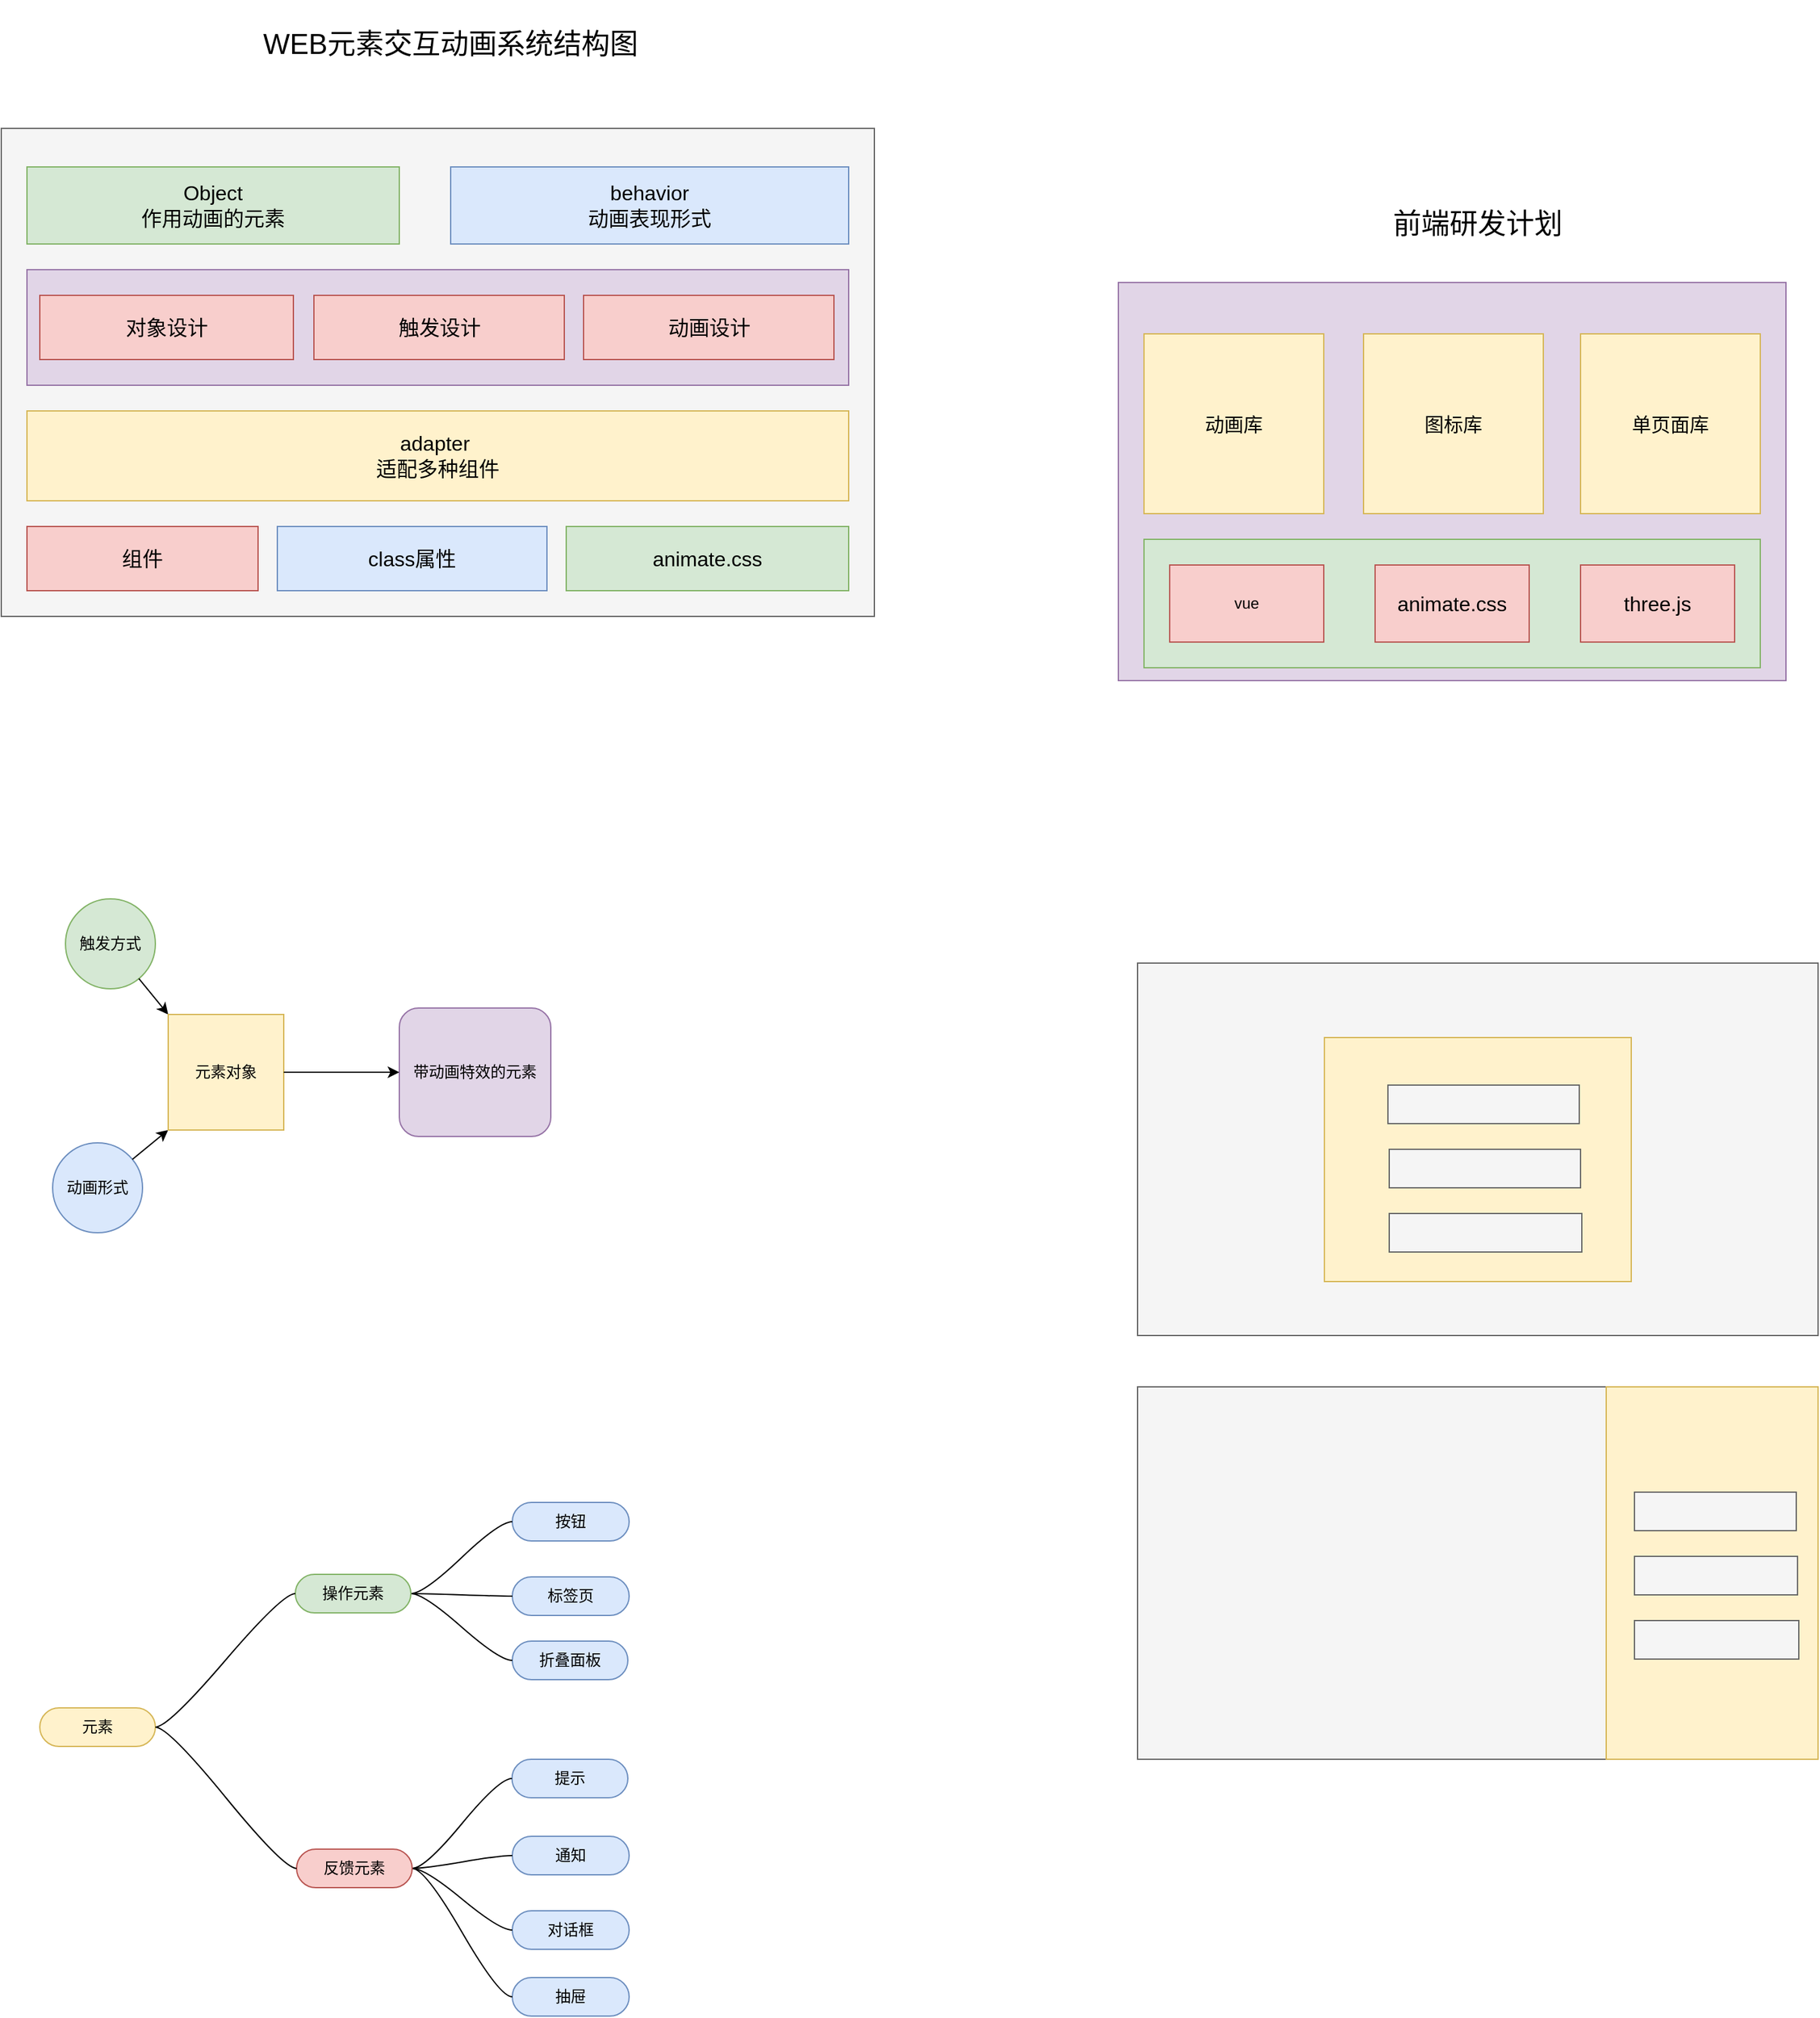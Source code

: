 <mxfile version="14.2.7" type="github">
  <diagram id="6jLpbE4ZbHyYhA1-_Lg1" name="Page-1">
    <mxGraphModel dx="1422" dy="762" grid="1" gridSize="10" guides="1" tooltips="1" connect="1" arrows="1" fold="1" page="1" pageScale="1" pageWidth="827" pageHeight="1169" math="0" shadow="0">
      <root>
        <mxCell id="0" />
        <mxCell id="1" parent="0" />
        <mxCell id="ESVv2EAXzNbeV4ChciWU-7" value="" style="rounded=0;whiteSpace=wrap;html=1;fillColor=#f5f5f5;strokeColor=#666666;fontColor=#333333;" parent="1" vertex="1">
          <mxGeometry x="40" y="160" width="680" height="380" as="geometry" />
        </mxCell>
        <mxCell id="ESVv2EAXzNbeV4ChciWU-2" value="&lt;span style=&quot;font-size: 16px&quot;&gt;adapter&amp;nbsp;&lt;/span&gt;&lt;br style=&quot;font-size: 16px&quot;&gt;&lt;span style=&quot;font-size: 16px&quot;&gt;适配多种组件&lt;/span&gt;" style="rounded=0;whiteSpace=wrap;html=1;fillColor=#fff2cc;strokeColor=#d6b656;" parent="1" vertex="1">
          <mxGeometry x="60" y="380" width="640" height="70" as="geometry" />
        </mxCell>
        <mxCell id="ESVv2EAXzNbeV4ChciWU-3" value="&lt;font style=&quot;font-size: 16px&quot;&gt;class属性&lt;/font&gt;" style="rounded=0;whiteSpace=wrap;html=1;fillColor=#dae8fc;strokeColor=#6c8ebf;" parent="1" vertex="1">
          <mxGeometry x="255" y="470" width="210" height="50" as="geometry" />
        </mxCell>
        <mxCell id="ESVv2EAXzNbeV4ChciWU-5" value="&lt;font style=&quot;font-size: 16px&quot;&gt;animate.css&lt;/font&gt;" style="rounded=0;whiteSpace=wrap;html=1;fillColor=#d5e8d4;strokeColor=#82b366;" parent="1" vertex="1">
          <mxGeometry x="480" y="470" width="220" height="50" as="geometry" />
        </mxCell>
        <mxCell id="ESVv2EAXzNbeV4ChciWU-9" value="&lt;font style=&quot;font-size: 22px&quot;&gt;WEB元素交互动画系统结构图&lt;/font&gt;" style="text;html=1;strokeColor=none;fillColor=none;align=center;verticalAlign=middle;whiteSpace=wrap;rounded=0;" parent="1" vertex="1">
          <mxGeometry x="220" y="60" width="340" height="70" as="geometry" />
        </mxCell>
        <mxCell id="ESVv2EAXzNbeV4ChciWU-10" value="&lt;font style=&quot;font-size: 16px&quot;&gt;Object&lt;br&gt;作用动画的元素&lt;/font&gt;" style="rounded=0;whiteSpace=wrap;html=1;fillColor=#d5e8d4;strokeColor=#82b366;" parent="1" vertex="1">
          <mxGeometry x="60" y="190" width="290" height="60" as="geometry" />
        </mxCell>
        <mxCell id="ESVv2EAXzNbeV4ChciWU-11" value="&lt;font style=&quot;font-size: 16px&quot;&gt;behavior&lt;br&gt;动画表现形式&lt;/font&gt;" style="rounded=0;whiteSpace=wrap;html=1;fillColor=#dae8fc;strokeColor=#6c8ebf;" parent="1" vertex="1">
          <mxGeometry x="390" y="190" width="310" height="60" as="geometry" />
        </mxCell>
        <mxCell id="ESVv2EAXzNbeV4ChciWU-20" value="" style="rounded=0;whiteSpace=wrap;html=1;fillColor=#e1d5e7;strokeColor=#9673a6;" parent="1" vertex="1">
          <mxGeometry x="60" y="270" width="640" height="90" as="geometry" />
        </mxCell>
        <mxCell id="cxM9lFUaX_8aXLv7FxuP-1" value="&lt;span style=&quot;font-size: 16px&quot;&gt;组件&lt;/span&gt;" style="rounded=0;whiteSpace=wrap;html=1;fillColor=#f8cecc;strokeColor=#b85450;" parent="1" vertex="1">
          <mxGeometry x="60" y="470" width="180" height="50" as="geometry" />
        </mxCell>
        <mxCell id="ESVv2EAXzNbeV4ChciWU-4" value="&lt;span style=&quot;font-size: 16px&quot;&gt;动画设计&lt;/span&gt;" style="rounded=0;whiteSpace=wrap;html=1;fillColor=#f8cecc;strokeColor=#b85450;" parent="1" vertex="1">
          <mxGeometry x="493.5" y="290" width="195" height="50" as="geometry" />
        </mxCell>
        <mxCell id="cxM9lFUaX_8aXLv7FxuP-2" value="&lt;span style=&quot;font-size: 16px&quot;&gt;触发设计&lt;/span&gt;" style="rounded=0;whiteSpace=wrap;html=1;fillColor=#f8cecc;strokeColor=#b85450;" parent="1" vertex="1">
          <mxGeometry x="283.5" y="290" width="195" height="50" as="geometry" />
        </mxCell>
        <mxCell id="cxM9lFUaX_8aXLv7FxuP-3" value="&lt;span style=&quot;font-size: 16px&quot;&gt;对象设计&lt;/span&gt;" style="rounded=0;whiteSpace=wrap;html=1;fillColor=#f8cecc;strokeColor=#b85450;" parent="1" vertex="1">
          <mxGeometry x="70" y="290" width="197.5" height="50" as="geometry" />
        </mxCell>
        <mxCell id="cxM9lFUaX_8aXLv7FxuP-4" value="触发方式" style="ellipse;whiteSpace=wrap;html=1;aspect=fixed;fillColor=#d5e8d4;strokeColor=#82b366;" parent="1" vertex="1">
          <mxGeometry x="90" y="760" width="70" height="70" as="geometry" />
        </mxCell>
        <mxCell id="cxM9lFUaX_8aXLv7FxuP-6" value="" style="endArrow=classic;html=1;entryX=0;entryY=0;entryDx=0;entryDy=0;" parent="1" source="cxM9lFUaX_8aXLv7FxuP-4" target="cxM9lFUaX_8aXLv7FxuP-12" edge="1">
          <mxGeometry width="50" height="50" relative="1" as="geometry">
            <mxPoint x="350" y="920" as="sourcePoint" />
            <mxPoint x="245.76" y="850" as="targetPoint" />
          </mxGeometry>
        </mxCell>
        <mxCell id="cxM9lFUaX_8aXLv7FxuP-9" value="动画形式" style="ellipse;whiteSpace=wrap;html=1;aspect=fixed;fillColor=#dae8fc;strokeColor=#6c8ebf;" parent="1" vertex="1">
          <mxGeometry x="80" y="950" width="70" height="70" as="geometry" />
        </mxCell>
        <mxCell id="cxM9lFUaX_8aXLv7FxuP-10" value="" style="endArrow=classic;html=1;entryX=0;entryY=1;entryDx=0;entryDy=0;" parent="1" source="cxM9lFUaX_8aXLv7FxuP-9" target="cxM9lFUaX_8aXLv7FxuP-12" edge="1">
          <mxGeometry width="50" height="50" relative="1" as="geometry">
            <mxPoint x="90" y="1050" as="sourcePoint" />
            <mxPoint x="170" y="919" as="targetPoint" />
          </mxGeometry>
        </mxCell>
        <mxCell id="cxM9lFUaX_8aXLv7FxuP-12" value="元素对象" style="whiteSpace=wrap;html=1;aspect=fixed;fillColor=#fff2cc;strokeColor=#d6b656;" parent="1" vertex="1">
          <mxGeometry x="170" y="850" width="90" height="90" as="geometry" />
        </mxCell>
        <mxCell id="cxM9lFUaX_8aXLv7FxuP-13" value="带动画特效的元素" style="rounded=1;whiteSpace=wrap;html=1;fillColor=#e1d5e7;strokeColor=#9673a6;" parent="1" vertex="1">
          <mxGeometry x="350" y="845" width="118" height="100" as="geometry" />
        </mxCell>
        <mxCell id="cxM9lFUaX_8aXLv7FxuP-14" value="" style="endArrow=classic;html=1;" parent="1" source="cxM9lFUaX_8aXLv7FxuP-12" target="cxM9lFUaX_8aXLv7FxuP-13" edge="1">
          <mxGeometry width="50" height="50" relative="1" as="geometry">
            <mxPoint x="280" y="920" as="sourcePoint" />
            <mxPoint x="330" y="870" as="targetPoint" />
          </mxGeometry>
        </mxCell>
        <mxCell id="cxM9lFUaX_8aXLv7FxuP-35" value="抽屉" style="whiteSpace=wrap;html=1;rounded=1;arcSize=50;align=center;verticalAlign=middle;strokeWidth=1;autosize=1;spacing=4;treeFolding=1;treeMoving=1;newEdgeStyle={&quot;edgeStyle&quot;:&quot;entityRelationEdgeStyle&quot;,&quot;startArrow&quot;:&quot;none&quot;,&quot;endArrow&quot;:&quot;none&quot;,&quot;segment&quot;:10,&quot;curved&quot;:1};fillColor=#dae8fc;strokeColor=#6c8ebf;" parent="1" vertex="1">
          <mxGeometry x="438" y="1600" width="91" height="30" as="geometry" />
        </mxCell>
        <mxCell id="cxM9lFUaX_8aXLv7FxuP-36" value="" style="edgeStyle=entityRelationEdgeStyle;startArrow=none;endArrow=none;segment=10;curved=1;exitX=1;exitY=0.5;exitDx=0;exitDy=0;" parent="1" source="cxM9lFUaX_8aXLv7FxuP-66" target="cxM9lFUaX_8aXLv7FxuP-35" edge="1">
          <mxGeometry relative="1" as="geometry">
            <mxPoint x="363" y="1550" as="sourcePoint" />
          </mxGeometry>
        </mxCell>
        <mxCell id="cxM9lFUaX_8aXLv7FxuP-43" value="提示" style="whiteSpace=wrap;html=1;rounded=1;arcSize=50;align=center;verticalAlign=middle;strokeWidth=1;autosize=1;spacing=4;treeFolding=1;treeMoving=1;newEdgeStyle={&quot;edgeStyle&quot;:&quot;entityRelationEdgeStyle&quot;,&quot;startArrow&quot;:&quot;none&quot;,&quot;endArrow&quot;:&quot;none&quot;,&quot;segment&quot;:10,&quot;curved&quot;:1};fillColor=#dae8fc;strokeColor=#6c8ebf;" parent="1" vertex="1">
          <mxGeometry x="437.75" y="1430" width="90.25" height="30" as="geometry" />
        </mxCell>
        <mxCell id="cxM9lFUaX_8aXLv7FxuP-44" value="" style="edgeStyle=entityRelationEdgeStyle;startArrow=none;endArrow=none;segment=10;curved=1;exitX=1;exitY=0.5;exitDx=0;exitDy=0;" parent="1" source="cxM9lFUaX_8aXLv7FxuP-66" target="cxM9lFUaX_8aXLv7FxuP-43" edge="1">
          <mxGeometry relative="1" as="geometry">
            <mxPoint x="363" y="1515" as="sourcePoint" />
          </mxGeometry>
        </mxCell>
        <mxCell id="cxM9lFUaX_8aXLv7FxuP-45" value="通知" style="whiteSpace=wrap;html=1;rounded=1;arcSize=50;align=center;verticalAlign=middle;strokeWidth=1;autosize=1;spacing=4;treeFolding=1;treeMoving=1;newEdgeStyle={&quot;edgeStyle&quot;:&quot;entityRelationEdgeStyle&quot;,&quot;startArrow&quot;:&quot;none&quot;,&quot;endArrow&quot;:&quot;none&quot;,&quot;segment&quot;:10,&quot;curved&quot;:1};fillColor=#dae8fc;strokeColor=#6c8ebf;" parent="1" vertex="1">
          <mxGeometry x="438" y="1490" width="91" height="30" as="geometry" />
        </mxCell>
        <mxCell id="cxM9lFUaX_8aXLv7FxuP-46" value="" style="edgeStyle=entityRelationEdgeStyle;startArrow=none;endArrow=none;segment=10;curved=1;exitX=1;exitY=0.5;exitDx=0;exitDy=0;" parent="1" source="cxM9lFUaX_8aXLv7FxuP-66" target="cxM9lFUaX_8aXLv7FxuP-45" edge="1">
          <mxGeometry relative="1" as="geometry">
            <mxPoint x="390" y="1505" as="sourcePoint" />
          </mxGeometry>
        </mxCell>
        <mxCell id="cxM9lFUaX_8aXLv7FxuP-50" value="按钮" style="whiteSpace=wrap;html=1;rounded=1;arcSize=50;align=center;verticalAlign=middle;strokeWidth=1;autosize=1;spacing=4;treeFolding=1;treeMoving=1;newEdgeStyle={&quot;edgeStyle&quot;:&quot;entityRelationEdgeStyle&quot;,&quot;startArrow&quot;:&quot;none&quot;,&quot;endArrow&quot;:&quot;none&quot;,&quot;segment&quot;:10,&quot;curved&quot;:1};fillColor=#dae8fc;strokeColor=#6c8ebf;" parent="1" vertex="1">
          <mxGeometry x="438" y="1230" width="91" height="30" as="geometry" />
        </mxCell>
        <mxCell id="cxM9lFUaX_8aXLv7FxuP-51" value="" style="edgeStyle=entityRelationEdgeStyle;startArrow=none;endArrow=none;segment=10;curved=1;exitX=1;exitY=0.5;exitDx=0;exitDy=0;" parent="1" source="cxM9lFUaX_8aXLv7FxuP-64" target="cxM9lFUaX_8aXLv7FxuP-50" edge="1">
          <mxGeometry relative="1" as="geometry">
            <mxPoint x="370" y="1270" as="sourcePoint" />
          </mxGeometry>
        </mxCell>
        <mxCell id="cxM9lFUaX_8aXLv7FxuP-52" value="标签页" style="whiteSpace=wrap;html=1;rounded=1;arcSize=50;align=center;verticalAlign=middle;strokeWidth=1;autosize=1;spacing=4;treeFolding=1;treeMoving=1;newEdgeStyle={&quot;edgeStyle&quot;:&quot;entityRelationEdgeStyle&quot;,&quot;startArrow&quot;:&quot;none&quot;,&quot;endArrow&quot;:&quot;none&quot;,&quot;segment&quot;:10,&quot;curved&quot;:1};fillColor=#dae8fc;strokeColor=#6c8ebf;" parent="1" vertex="1">
          <mxGeometry x="438" y="1288" width="91" height="30" as="geometry" />
        </mxCell>
        <mxCell id="cxM9lFUaX_8aXLv7FxuP-53" value="" style="edgeStyle=entityRelationEdgeStyle;startArrow=none;endArrow=none;segment=10;curved=1;exitX=1;exitY=0.5;exitDx=0;exitDy=0;" parent="1" source="cxM9lFUaX_8aXLv7FxuP-64" target="cxM9lFUaX_8aXLv7FxuP-52" edge="1">
          <mxGeometry relative="1" as="geometry">
            <mxPoint x="400" y="1300" as="sourcePoint" />
          </mxGeometry>
        </mxCell>
        <mxCell id="cxM9lFUaX_8aXLv7FxuP-54" value="折叠面板" style="whiteSpace=wrap;html=1;rounded=1;arcSize=50;align=center;verticalAlign=middle;strokeWidth=1;autosize=1;spacing=4;treeFolding=1;treeMoving=1;newEdgeStyle={&quot;edgeStyle&quot;:&quot;entityRelationEdgeStyle&quot;,&quot;startArrow&quot;:&quot;none&quot;,&quot;endArrow&quot;:&quot;none&quot;,&quot;segment&quot;:10,&quot;curved&quot;:1};fillColor=#dae8fc;strokeColor=#6c8ebf;" parent="1" vertex="1">
          <mxGeometry x="438" y="1338" width="90" height="30" as="geometry" />
        </mxCell>
        <mxCell id="cxM9lFUaX_8aXLv7FxuP-55" value="" style="edgeStyle=entityRelationEdgeStyle;startArrow=none;endArrow=none;segment=10;curved=1;exitX=1;exitY=0.5;exitDx=0;exitDy=0;" parent="1" source="cxM9lFUaX_8aXLv7FxuP-64" target="cxM9lFUaX_8aXLv7FxuP-54" edge="1">
          <mxGeometry relative="1" as="geometry">
            <mxPoint x="370" y="1340" as="sourcePoint" />
          </mxGeometry>
        </mxCell>
        <mxCell id="cxM9lFUaX_8aXLv7FxuP-58" value="对话框" style="whiteSpace=wrap;html=1;rounded=1;arcSize=50;align=center;verticalAlign=middle;strokeWidth=1;autosize=1;spacing=4;treeFolding=1;treeMoving=1;newEdgeStyle={&quot;edgeStyle&quot;:&quot;entityRelationEdgeStyle&quot;,&quot;startArrow&quot;:&quot;none&quot;,&quot;endArrow&quot;:&quot;none&quot;,&quot;segment&quot;:10,&quot;curved&quot;:1};fillColor=#dae8fc;strokeColor=#6c8ebf;" parent="1" vertex="1">
          <mxGeometry x="438" y="1548" width="91" height="30" as="geometry" />
        </mxCell>
        <mxCell id="cxM9lFUaX_8aXLv7FxuP-59" value="" style="edgeStyle=entityRelationEdgeStyle;startArrow=none;endArrow=none;segment=10;curved=1;exitX=1;exitY=0.5;exitDx=0;exitDy=0;" parent="1" source="cxM9lFUaX_8aXLv7FxuP-66" target="cxM9lFUaX_8aXLv7FxuP-58" edge="1">
          <mxGeometry relative="1" as="geometry">
            <mxPoint x="390" y="1520" as="sourcePoint" />
          </mxGeometry>
        </mxCell>
        <mxCell id="cxM9lFUaX_8aXLv7FxuP-60" value="元素" style="whiteSpace=wrap;html=1;rounded=1;arcSize=50;align=center;verticalAlign=middle;strokeWidth=1;autosize=1;spacing=4;treeFolding=1;treeMoving=1;newEdgeStyle={&quot;edgeStyle&quot;:&quot;entityRelationEdgeStyle&quot;,&quot;startArrow&quot;:&quot;none&quot;,&quot;endArrow&quot;:&quot;none&quot;,&quot;segment&quot;:10,&quot;curved&quot;:1};fillColor=#fff2cc;strokeColor=#d6b656;" parent="1" vertex="1">
          <mxGeometry x="70" y="1390" width="90" height="30" as="geometry" />
        </mxCell>
        <mxCell id="cxM9lFUaX_8aXLv7FxuP-64" value="操作元素" style="whiteSpace=wrap;html=1;rounded=1;arcSize=50;align=center;verticalAlign=middle;strokeWidth=1;autosize=1;spacing=4;treeFolding=1;treeMoving=1;newEdgeStyle={&quot;edgeStyle&quot;:&quot;entityRelationEdgeStyle&quot;,&quot;startArrow&quot;:&quot;none&quot;,&quot;endArrow&quot;:&quot;none&quot;,&quot;segment&quot;:10,&quot;curved&quot;:1};fillColor=#d5e8d4;strokeColor=#82b366;" parent="1" vertex="1">
          <mxGeometry x="269" y="1286" width="90" height="30" as="geometry" />
        </mxCell>
        <mxCell id="cxM9lFUaX_8aXLv7FxuP-65" value="" style="edgeStyle=entityRelationEdgeStyle;startArrow=none;endArrow=none;segment=10;curved=1;shadow=0;exitX=1;exitY=0.5;exitDx=0;exitDy=0;" parent="1" source="cxM9lFUaX_8aXLv7FxuP-60" target="cxM9lFUaX_8aXLv7FxuP-64" edge="1">
          <mxGeometry relative="1" as="geometry">
            <mxPoint x="110" y="1460" as="sourcePoint" />
          </mxGeometry>
        </mxCell>
        <mxCell id="cxM9lFUaX_8aXLv7FxuP-66" value="反馈元素" style="whiteSpace=wrap;html=1;rounded=1;arcSize=50;align=center;verticalAlign=middle;strokeWidth=1;autosize=1;spacing=4;treeFolding=1;treeMoving=1;newEdgeStyle={&quot;edgeStyle&quot;:&quot;entityRelationEdgeStyle&quot;,&quot;startArrow&quot;:&quot;none&quot;,&quot;endArrow&quot;:&quot;none&quot;,&quot;segment&quot;:10,&quot;curved&quot;:1};fillColor=#f8cecc;strokeColor=#b85450;" parent="1" vertex="1">
          <mxGeometry x="270" y="1500" width="90" height="30" as="geometry" />
        </mxCell>
        <mxCell id="cxM9lFUaX_8aXLv7FxuP-67" value="" style="edgeStyle=entityRelationEdgeStyle;startArrow=none;endArrow=none;segment=10;curved=1;shadow=0;" parent="1" target="cxM9lFUaX_8aXLv7FxuP-66" edge="1">
          <mxGeometry relative="1" as="geometry">
            <mxPoint x="160" y="1405" as="sourcePoint" />
          </mxGeometry>
        </mxCell>
        <mxCell id="_k4Gz6TlpDY6LWJI00wX-2" value="" style="rounded=0;whiteSpace=wrap;html=1;fillColor=#e1d5e7;strokeColor=#9673a6;" vertex="1" parent="1">
          <mxGeometry x="910" y="280" width="520" height="310" as="geometry" />
        </mxCell>
        <mxCell id="_k4Gz6TlpDY6LWJI00wX-3" value="&lt;font style=&quot;font-size: 22px&quot;&gt;前端研发计划&lt;/font&gt;" style="text;html=1;strokeColor=none;fillColor=none;align=center;verticalAlign=middle;whiteSpace=wrap;rounded=0;" vertex="1" parent="1">
          <mxGeometry x="1020" y="200" width="340" height="70" as="geometry" />
        </mxCell>
        <mxCell id="_k4Gz6TlpDY6LWJI00wX-9" value="&lt;font style=&quot;font-size: 15px&quot;&gt;图标库&lt;/font&gt;" style="rounded=0;whiteSpace=wrap;html=1;fillColor=#fff2cc;strokeColor=#d6b656;" vertex="1" parent="1">
          <mxGeometry x="1101" y="320" width="140" height="140" as="geometry" />
        </mxCell>
        <mxCell id="_k4Gz6TlpDY6LWJI00wX-10" value="&lt;font style=&quot;font-size: 15px&quot;&gt;动画库&lt;/font&gt;" style="rounded=0;whiteSpace=wrap;html=1;fillColor=#fff2cc;strokeColor=#d6b656;" vertex="1" parent="1">
          <mxGeometry x="930" y="320" width="140" height="140" as="geometry" />
        </mxCell>
        <mxCell id="_k4Gz6TlpDY6LWJI00wX-11" value="&lt;font style=&quot;font-size: 15px&quot;&gt;单页面库&lt;/font&gt;" style="rounded=0;whiteSpace=wrap;html=1;fillColor=#fff2cc;strokeColor=#d6b656;" vertex="1" parent="1">
          <mxGeometry x="1270" y="320" width="140" height="140" as="geometry" />
        </mxCell>
        <mxCell id="_k4Gz6TlpDY6LWJI00wX-12" value="" style="rounded=0;whiteSpace=wrap;html=1;fillColor=#d5e8d4;strokeColor=#82b366;" vertex="1" parent="1">
          <mxGeometry x="930" y="480" width="480" height="100" as="geometry" />
        </mxCell>
        <mxCell id="_k4Gz6TlpDY6LWJI00wX-5" value="vue" style="rounded=0;whiteSpace=wrap;html=1;fillColor=#f8cecc;strokeColor=#b85450;" vertex="1" parent="1">
          <mxGeometry x="950" y="500" width="120" height="60" as="geometry" />
        </mxCell>
        <mxCell id="_k4Gz6TlpDY6LWJI00wX-7" value="&lt;span style=&quot;font-size: 16px&quot;&gt;animate.css&lt;/span&gt;" style="rounded=0;whiteSpace=wrap;html=1;fillColor=#f8cecc;strokeColor=#b85450;" vertex="1" parent="1">
          <mxGeometry x="1110" y="500" width="120" height="60" as="geometry" />
        </mxCell>
        <mxCell id="_k4Gz6TlpDY6LWJI00wX-8" value="&lt;span style=&quot;font-size: 16px&quot;&gt;three.js&lt;/span&gt;" style="rounded=0;whiteSpace=wrap;html=1;fillColor=#f8cecc;strokeColor=#b85450;" vertex="1" parent="1">
          <mxGeometry x="1270" y="500" width="120" height="60" as="geometry" />
        </mxCell>
        <mxCell id="_k4Gz6TlpDY6LWJI00wX-13" value="" style="rounded=0;whiteSpace=wrap;html=1;fillColor=#f5f5f5;strokeColor=#666666;fontColor=#333333;" vertex="1" parent="1">
          <mxGeometry x="925" y="810" width="530" height="290" as="geometry" />
        </mxCell>
        <mxCell id="_k4Gz6TlpDY6LWJI00wX-14" value="" style="rounded=0;whiteSpace=wrap;html=1;fillColor=#fff2cc;strokeColor=#d6b656;" vertex="1" parent="1">
          <mxGeometry x="1070.5" y="868" width="239" height="190" as="geometry" />
        </mxCell>
        <mxCell id="_k4Gz6TlpDY6LWJI00wX-19" value="" style="rounded=0;whiteSpace=wrap;html=1;strokeWidth=1;fillColor=#f5f5f5;strokeColor=#666666;fontColor=#333333;" vertex="1" parent="1">
          <mxGeometry x="1120" y="905" width="149" height="30" as="geometry" />
        </mxCell>
        <mxCell id="_k4Gz6TlpDY6LWJI00wX-20" value="" style="rounded=0;whiteSpace=wrap;html=1;strokeWidth=1;fillColor=#f5f5f5;strokeColor=#666666;fontColor=#333333;" vertex="1" parent="1">
          <mxGeometry x="1121" y="955" width="149" height="30" as="geometry" />
        </mxCell>
        <mxCell id="_k4Gz6TlpDY6LWJI00wX-21" value="" style="rounded=0;whiteSpace=wrap;html=1;strokeWidth=1;fillColor=#f5f5f5;strokeColor=#666666;fontColor=#333333;" vertex="1" parent="1">
          <mxGeometry x="1121" y="1005" width="150" height="30" as="geometry" />
        </mxCell>
        <mxCell id="_k4Gz6TlpDY6LWJI00wX-26" value="" style="rounded=0;whiteSpace=wrap;html=1;fillColor=#f5f5f5;strokeColor=#666666;fontColor=#333333;" vertex="1" parent="1">
          <mxGeometry x="925" y="1140" width="530" height="290" as="geometry" />
        </mxCell>
        <mxCell id="_k4Gz6TlpDY6LWJI00wX-27" value="" style="rounded=0;whiteSpace=wrap;html=1;fillColor=#fff2cc;strokeColor=#d6b656;" vertex="1" parent="1">
          <mxGeometry x="1290" y="1140" width="165" height="290" as="geometry" />
        </mxCell>
        <mxCell id="_k4Gz6TlpDY6LWJI00wX-28" value="" style="rounded=0;whiteSpace=wrap;html=1;strokeWidth=1;fillColor=#f5f5f5;strokeColor=#666666;fontColor=#333333;" vertex="1" parent="1">
          <mxGeometry x="1312" y="1222" width="126" height="30" as="geometry" />
        </mxCell>
        <mxCell id="_k4Gz6TlpDY6LWJI00wX-29" value="" style="rounded=0;whiteSpace=wrap;html=1;strokeWidth=1;fillColor=#f5f5f5;strokeColor=#666666;fontColor=#333333;" vertex="1" parent="1">
          <mxGeometry x="1312" y="1272" width="127" height="30" as="geometry" />
        </mxCell>
        <mxCell id="_k4Gz6TlpDY6LWJI00wX-30" value="" style="rounded=0;whiteSpace=wrap;html=1;strokeWidth=1;fillColor=#f5f5f5;strokeColor=#666666;fontColor=#333333;" vertex="1" parent="1">
          <mxGeometry x="1312" y="1322" width="128" height="30" as="geometry" />
        </mxCell>
      </root>
    </mxGraphModel>
  </diagram>
</mxfile>
